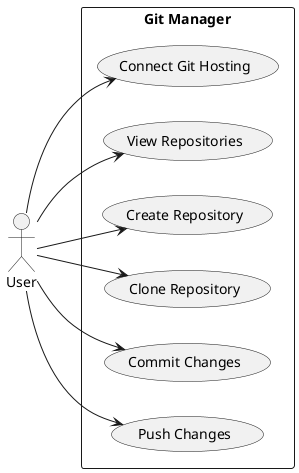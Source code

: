 @startuml
left to right direction
actor User
rectangle "Git Manager" {
  usecase "Connect Git Hosting" as UC1
  usecase "View Repositories" as UC2
  usecase "Create Repository" as UC3
  usecase "Clone Repository" as UC4
  usecase "Commit Changes" as UC5
  usecase "Push Changes" as UC6
}

User --> UC1
User --> UC2
User --> UC3
User --> UC4
User --> UC5
User --> UC6
@enduml